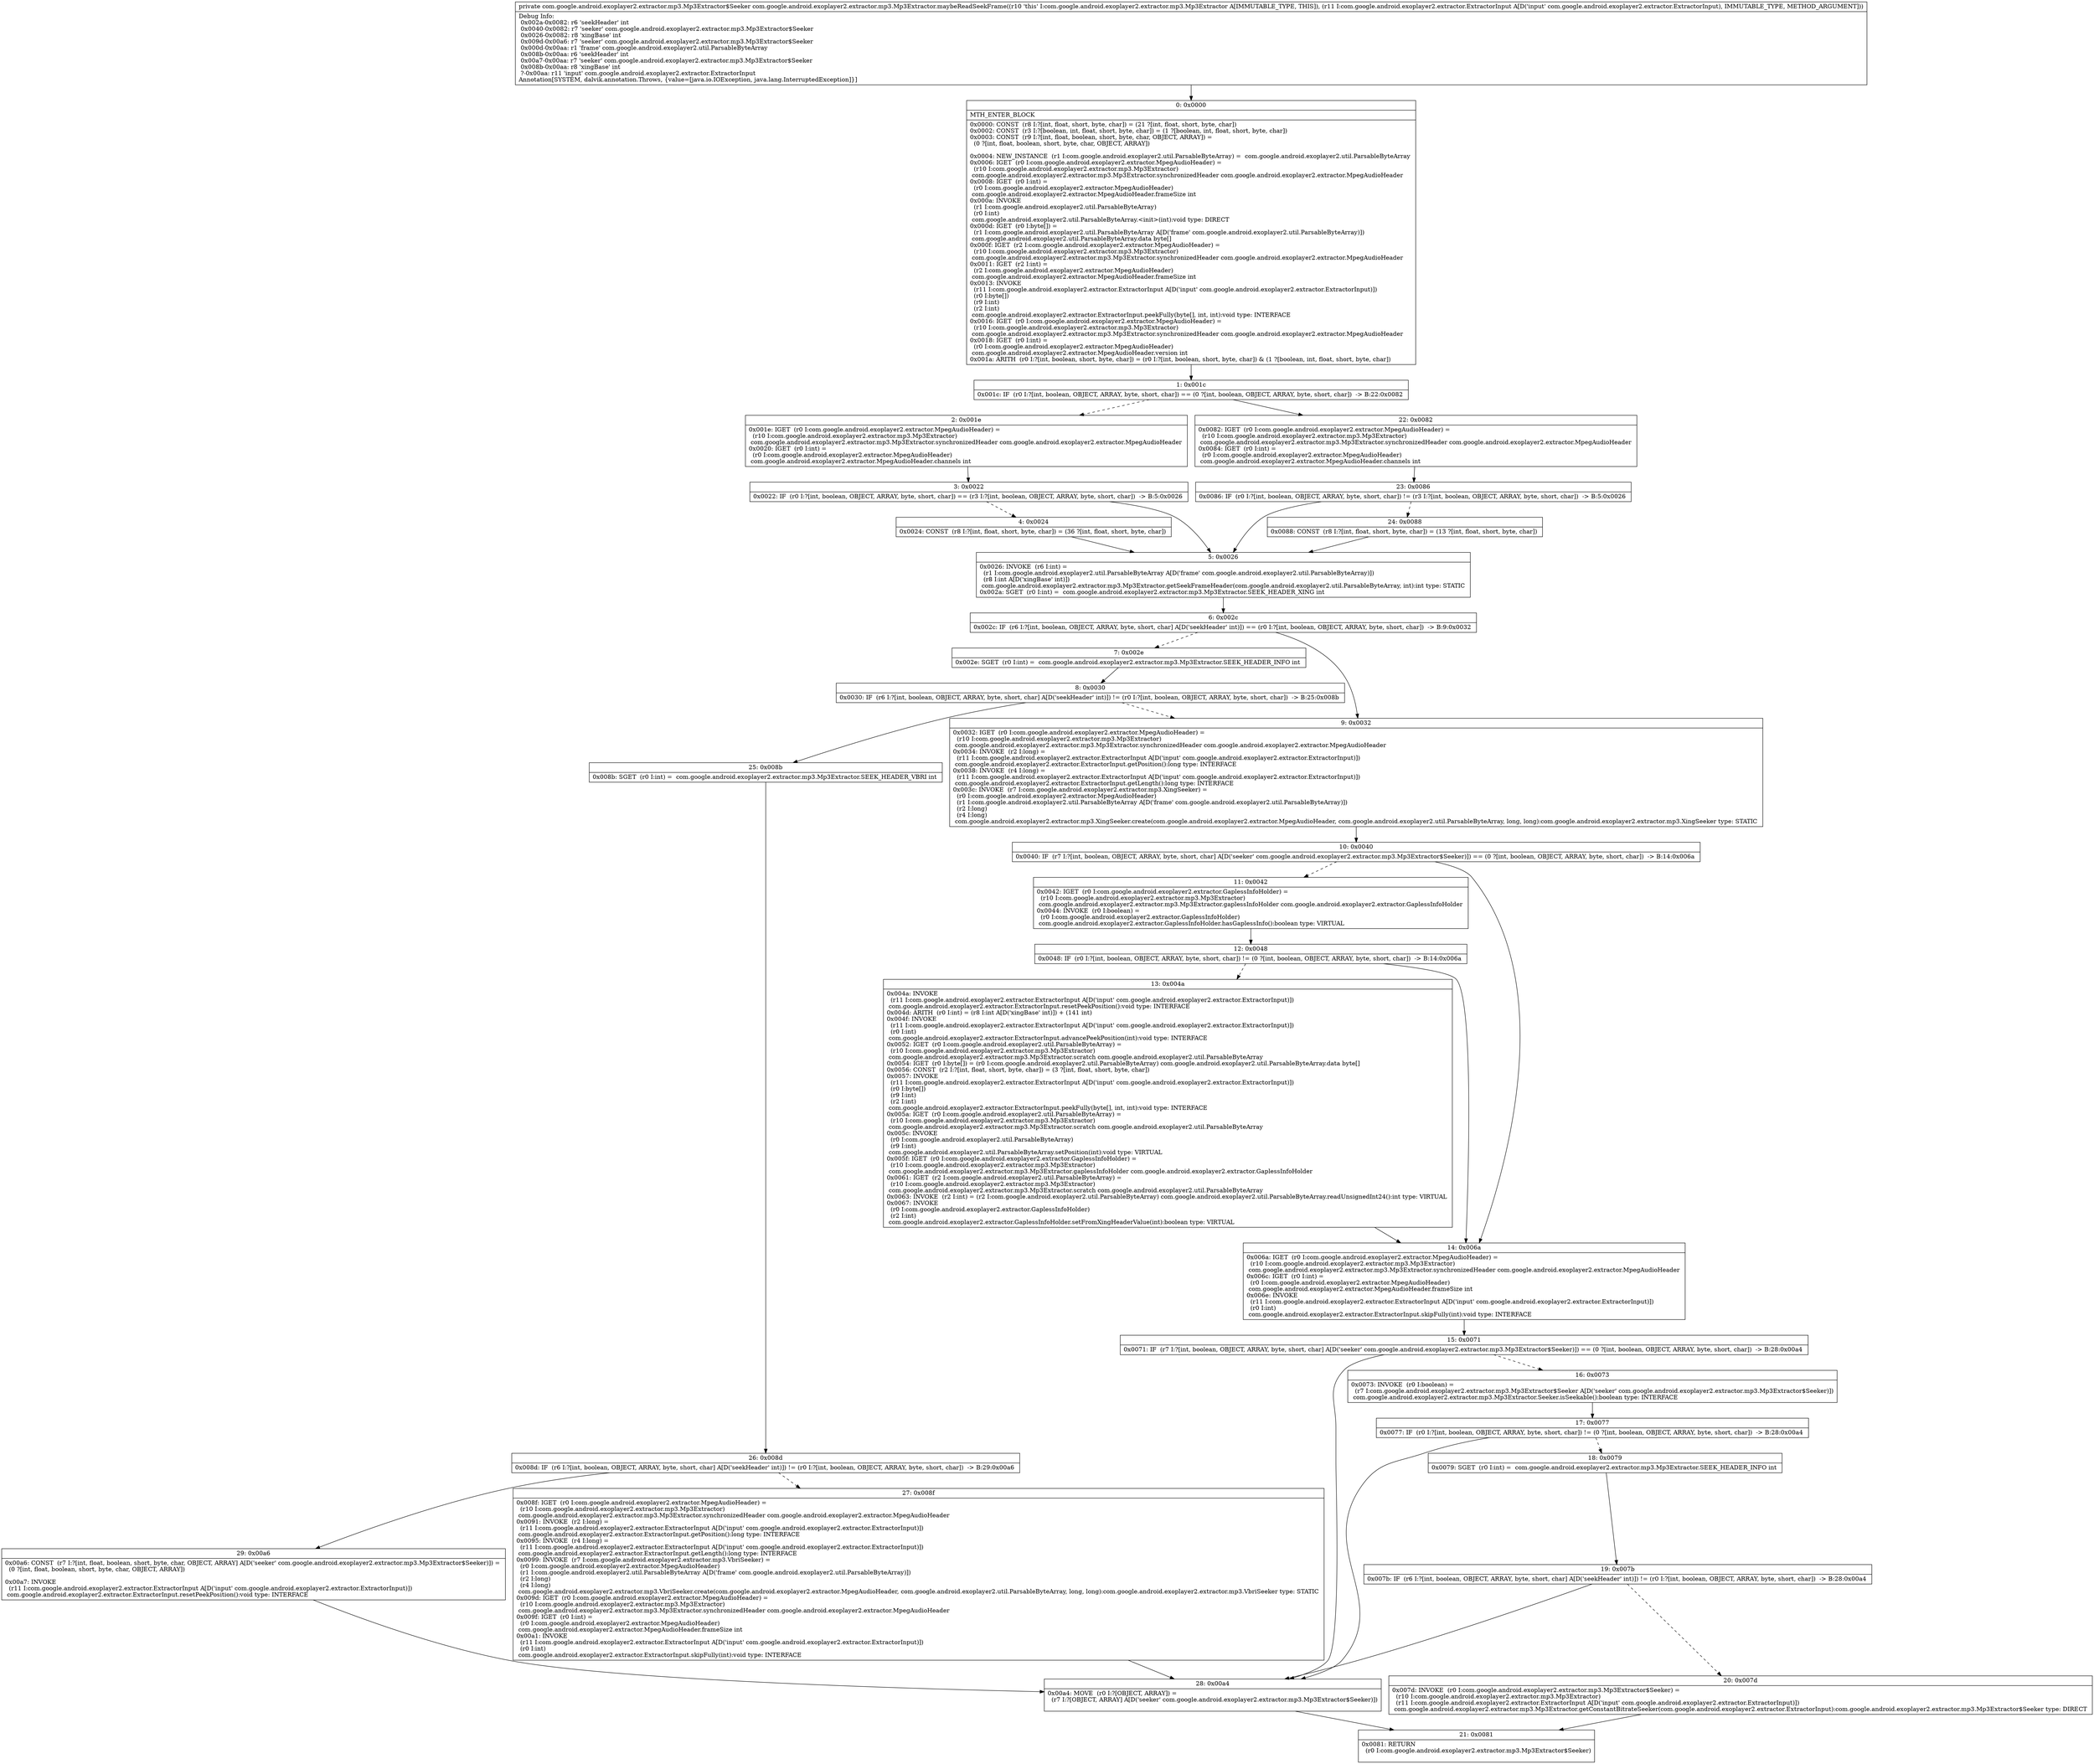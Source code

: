 digraph "CFG forcom.google.android.exoplayer2.extractor.mp3.Mp3Extractor.maybeReadSeekFrame(Lcom\/google\/android\/exoplayer2\/extractor\/ExtractorInput;)Lcom\/google\/android\/exoplayer2\/extractor\/mp3\/Mp3Extractor$Seeker;" {
Node_0 [shape=record,label="{0\:\ 0x0000|MTH_ENTER_BLOCK\l|0x0000: CONST  (r8 I:?[int, float, short, byte, char]) = (21 ?[int, float, short, byte, char]) \l0x0002: CONST  (r3 I:?[boolean, int, float, short, byte, char]) = (1 ?[boolean, int, float, short, byte, char]) \l0x0003: CONST  (r9 I:?[int, float, boolean, short, byte, char, OBJECT, ARRAY]) = \l  (0 ?[int, float, boolean, short, byte, char, OBJECT, ARRAY])\l \l0x0004: NEW_INSTANCE  (r1 I:com.google.android.exoplayer2.util.ParsableByteArray) =  com.google.android.exoplayer2.util.ParsableByteArray \l0x0006: IGET  (r0 I:com.google.android.exoplayer2.extractor.MpegAudioHeader) = \l  (r10 I:com.google.android.exoplayer2.extractor.mp3.Mp3Extractor)\l com.google.android.exoplayer2.extractor.mp3.Mp3Extractor.synchronizedHeader com.google.android.exoplayer2.extractor.MpegAudioHeader \l0x0008: IGET  (r0 I:int) = \l  (r0 I:com.google.android.exoplayer2.extractor.MpegAudioHeader)\l com.google.android.exoplayer2.extractor.MpegAudioHeader.frameSize int \l0x000a: INVOKE  \l  (r1 I:com.google.android.exoplayer2.util.ParsableByteArray)\l  (r0 I:int)\l com.google.android.exoplayer2.util.ParsableByteArray.\<init\>(int):void type: DIRECT \l0x000d: IGET  (r0 I:byte[]) = \l  (r1 I:com.google.android.exoplayer2.util.ParsableByteArray A[D('frame' com.google.android.exoplayer2.util.ParsableByteArray)])\l com.google.android.exoplayer2.util.ParsableByteArray.data byte[] \l0x000f: IGET  (r2 I:com.google.android.exoplayer2.extractor.MpegAudioHeader) = \l  (r10 I:com.google.android.exoplayer2.extractor.mp3.Mp3Extractor)\l com.google.android.exoplayer2.extractor.mp3.Mp3Extractor.synchronizedHeader com.google.android.exoplayer2.extractor.MpegAudioHeader \l0x0011: IGET  (r2 I:int) = \l  (r2 I:com.google.android.exoplayer2.extractor.MpegAudioHeader)\l com.google.android.exoplayer2.extractor.MpegAudioHeader.frameSize int \l0x0013: INVOKE  \l  (r11 I:com.google.android.exoplayer2.extractor.ExtractorInput A[D('input' com.google.android.exoplayer2.extractor.ExtractorInput)])\l  (r0 I:byte[])\l  (r9 I:int)\l  (r2 I:int)\l com.google.android.exoplayer2.extractor.ExtractorInput.peekFully(byte[], int, int):void type: INTERFACE \l0x0016: IGET  (r0 I:com.google.android.exoplayer2.extractor.MpegAudioHeader) = \l  (r10 I:com.google.android.exoplayer2.extractor.mp3.Mp3Extractor)\l com.google.android.exoplayer2.extractor.mp3.Mp3Extractor.synchronizedHeader com.google.android.exoplayer2.extractor.MpegAudioHeader \l0x0018: IGET  (r0 I:int) = \l  (r0 I:com.google.android.exoplayer2.extractor.MpegAudioHeader)\l com.google.android.exoplayer2.extractor.MpegAudioHeader.version int \l0x001a: ARITH  (r0 I:?[int, boolean, short, byte, char]) = (r0 I:?[int, boolean, short, byte, char]) & (1 ?[boolean, int, float, short, byte, char]) \l}"];
Node_1 [shape=record,label="{1\:\ 0x001c|0x001c: IF  (r0 I:?[int, boolean, OBJECT, ARRAY, byte, short, char]) == (0 ?[int, boolean, OBJECT, ARRAY, byte, short, char])  \-\> B:22:0x0082 \l}"];
Node_2 [shape=record,label="{2\:\ 0x001e|0x001e: IGET  (r0 I:com.google.android.exoplayer2.extractor.MpegAudioHeader) = \l  (r10 I:com.google.android.exoplayer2.extractor.mp3.Mp3Extractor)\l com.google.android.exoplayer2.extractor.mp3.Mp3Extractor.synchronizedHeader com.google.android.exoplayer2.extractor.MpegAudioHeader \l0x0020: IGET  (r0 I:int) = \l  (r0 I:com.google.android.exoplayer2.extractor.MpegAudioHeader)\l com.google.android.exoplayer2.extractor.MpegAudioHeader.channels int \l}"];
Node_3 [shape=record,label="{3\:\ 0x0022|0x0022: IF  (r0 I:?[int, boolean, OBJECT, ARRAY, byte, short, char]) == (r3 I:?[int, boolean, OBJECT, ARRAY, byte, short, char])  \-\> B:5:0x0026 \l}"];
Node_4 [shape=record,label="{4\:\ 0x0024|0x0024: CONST  (r8 I:?[int, float, short, byte, char]) = (36 ?[int, float, short, byte, char]) \l}"];
Node_5 [shape=record,label="{5\:\ 0x0026|0x0026: INVOKE  (r6 I:int) = \l  (r1 I:com.google.android.exoplayer2.util.ParsableByteArray A[D('frame' com.google.android.exoplayer2.util.ParsableByteArray)])\l  (r8 I:int A[D('xingBase' int)])\l com.google.android.exoplayer2.extractor.mp3.Mp3Extractor.getSeekFrameHeader(com.google.android.exoplayer2.util.ParsableByteArray, int):int type: STATIC \l0x002a: SGET  (r0 I:int) =  com.google.android.exoplayer2.extractor.mp3.Mp3Extractor.SEEK_HEADER_XING int \l}"];
Node_6 [shape=record,label="{6\:\ 0x002c|0x002c: IF  (r6 I:?[int, boolean, OBJECT, ARRAY, byte, short, char] A[D('seekHeader' int)]) == (r0 I:?[int, boolean, OBJECT, ARRAY, byte, short, char])  \-\> B:9:0x0032 \l}"];
Node_7 [shape=record,label="{7\:\ 0x002e|0x002e: SGET  (r0 I:int) =  com.google.android.exoplayer2.extractor.mp3.Mp3Extractor.SEEK_HEADER_INFO int \l}"];
Node_8 [shape=record,label="{8\:\ 0x0030|0x0030: IF  (r6 I:?[int, boolean, OBJECT, ARRAY, byte, short, char] A[D('seekHeader' int)]) != (r0 I:?[int, boolean, OBJECT, ARRAY, byte, short, char])  \-\> B:25:0x008b \l}"];
Node_9 [shape=record,label="{9\:\ 0x0032|0x0032: IGET  (r0 I:com.google.android.exoplayer2.extractor.MpegAudioHeader) = \l  (r10 I:com.google.android.exoplayer2.extractor.mp3.Mp3Extractor)\l com.google.android.exoplayer2.extractor.mp3.Mp3Extractor.synchronizedHeader com.google.android.exoplayer2.extractor.MpegAudioHeader \l0x0034: INVOKE  (r2 I:long) = \l  (r11 I:com.google.android.exoplayer2.extractor.ExtractorInput A[D('input' com.google.android.exoplayer2.extractor.ExtractorInput)])\l com.google.android.exoplayer2.extractor.ExtractorInput.getPosition():long type: INTERFACE \l0x0038: INVOKE  (r4 I:long) = \l  (r11 I:com.google.android.exoplayer2.extractor.ExtractorInput A[D('input' com.google.android.exoplayer2.extractor.ExtractorInput)])\l com.google.android.exoplayer2.extractor.ExtractorInput.getLength():long type: INTERFACE \l0x003c: INVOKE  (r7 I:com.google.android.exoplayer2.extractor.mp3.XingSeeker) = \l  (r0 I:com.google.android.exoplayer2.extractor.MpegAudioHeader)\l  (r1 I:com.google.android.exoplayer2.util.ParsableByteArray A[D('frame' com.google.android.exoplayer2.util.ParsableByteArray)])\l  (r2 I:long)\l  (r4 I:long)\l com.google.android.exoplayer2.extractor.mp3.XingSeeker.create(com.google.android.exoplayer2.extractor.MpegAudioHeader, com.google.android.exoplayer2.util.ParsableByteArray, long, long):com.google.android.exoplayer2.extractor.mp3.XingSeeker type: STATIC \l}"];
Node_10 [shape=record,label="{10\:\ 0x0040|0x0040: IF  (r7 I:?[int, boolean, OBJECT, ARRAY, byte, short, char] A[D('seeker' com.google.android.exoplayer2.extractor.mp3.Mp3Extractor$Seeker)]) == (0 ?[int, boolean, OBJECT, ARRAY, byte, short, char])  \-\> B:14:0x006a \l}"];
Node_11 [shape=record,label="{11\:\ 0x0042|0x0042: IGET  (r0 I:com.google.android.exoplayer2.extractor.GaplessInfoHolder) = \l  (r10 I:com.google.android.exoplayer2.extractor.mp3.Mp3Extractor)\l com.google.android.exoplayer2.extractor.mp3.Mp3Extractor.gaplessInfoHolder com.google.android.exoplayer2.extractor.GaplessInfoHolder \l0x0044: INVOKE  (r0 I:boolean) = \l  (r0 I:com.google.android.exoplayer2.extractor.GaplessInfoHolder)\l com.google.android.exoplayer2.extractor.GaplessInfoHolder.hasGaplessInfo():boolean type: VIRTUAL \l}"];
Node_12 [shape=record,label="{12\:\ 0x0048|0x0048: IF  (r0 I:?[int, boolean, OBJECT, ARRAY, byte, short, char]) != (0 ?[int, boolean, OBJECT, ARRAY, byte, short, char])  \-\> B:14:0x006a \l}"];
Node_13 [shape=record,label="{13\:\ 0x004a|0x004a: INVOKE  \l  (r11 I:com.google.android.exoplayer2.extractor.ExtractorInput A[D('input' com.google.android.exoplayer2.extractor.ExtractorInput)])\l com.google.android.exoplayer2.extractor.ExtractorInput.resetPeekPosition():void type: INTERFACE \l0x004d: ARITH  (r0 I:int) = (r8 I:int A[D('xingBase' int)]) + (141 int) \l0x004f: INVOKE  \l  (r11 I:com.google.android.exoplayer2.extractor.ExtractorInput A[D('input' com.google.android.exoplayer2.extractor.ExtractorInput)])\l  (r0 I:int)\l com.google.android.exoplayer2.extractor.ExtractorInput.advancePeekPosition(int):void type: INTERFACE \l0x0052: IGET  (r0 I:com.google.android.exoplayer2.util.ParsableByteArray) = \l  (r10 I:com.google.android.exoplayer2.extractor.mp3.Mp3Extractor)\l com.google.android.exoplayer2.extractor.mp3.Mp3Extractor.scratch com.google.android.exoplayer2.util.ParsableByteArray \l0x0054: IGET  (r0 I:byte[]) = (r0 I:com.google.android.exoplayer2.util.ParsableByteArray) com.google.android.exoplayer2.util.ParsableByteArray.data byte[] \l0x0056: CONST  (r2 I:?[int, float, short, byte, char]) = (3 ?[int, float, short, byte, char]) \l0x0057: INVOKE  \l  (r11 I:com.google.android.exoplayer2.extractor.ExtractorInput A[D('input' com.google.android.exoplayer2.extractor.ExtractorInput)])\l  (r0 I:byte[])\l  (r9 I:int)\l  (r2 I:int)\l com.google.android.exoplayer2.extractor.ExtractorInput.peekFully(byte[], int, int):void type: INTERFACE \l0x005a: IGET  (r0 I:com.google.android.exoplayer2.util.ParsableByteArray) = \l  (r10 I:com.google.android.exoplayer2.extractor.mp3.Mp3Extractor)\l com.google.android.exoplayer2.extractor.mp3.Mp3Extractor.scratch com.google.android.exoplayer2.util.ParsableByteArray \l0x005c: INVOKE  \l  (r0 I:com.google.android.exoplayer2.util.ParsableByteArray)\l  (r9 I:int)\l com.google.android.exoplayer2.util.ParsableByteArray.setPosition(int):void type: VIRTUAL \l0x005f: IGET  (r0 I:com.google.android.exoplayer2.extractor.GaplessInfoHolder) = \l  (r10 I:com.google.android.exoplayer2.extractor.mp3.Mp3Extractor)\l com.google.android.exoplayer2.extractor.mp3.Mp3Extractor.gaplessInfoHolder com.google.android.exoplayer2.extractor.GaplessInfoHolder \l0x0061: IGET  (r2 I:com.google.android.exoplayer2.util.ParsableByteArray) = \l  (r10 I:com.google.android.exoplayer2.extractor.mp3.Mp3Extractor)\l com.google.android.exoplayer2.extractor.mp3.Mp3Extractor.scratch com.google.android.exoplayer2.util.ParsableByteArray \l0x0063: INVOKE  (r2 I:int) = (r2 I:com.google.android.exoplayer2.util.ParsableByteArray) com.google.android.exoplayer2.util.ParsableByteArray.readUnsignedInt24():int type: VIRTUAL \l0x0067: INVOKE  \l  (r0 I:com.google.android.exoplayer2.extractor.GaplessInfoHolder)\l  (r2 I:int)\l com.google.android.exoplayer2.extractor.GaplessInfoHolder.setFromXingHeaderValue(int):boolean type: VIRTUAL \l}"];
Node_14 [shape=record,label="{14\:\ 0x006a|0x006a: IGET  (r0 I:com.google.android.exoplayer2.extractor.MpegAudioHeader) = \l  (r10 I:com.google.android.exoplayer2.extractor.mp3.Mp3Extractor)\l com.google.android.exoplayer2.extractor.mp3.Mp3Extractor.synchronizedHeader com.google.android.exoplayer2.extractor.MpegAudioHeader \l0x006c: IGET  (r0 I:int) = \l  (r0 I:com.google.android.exoplayer2.extractor.MpegAudioHeader)\l com.google.android.exoplayer2.extractor.MpegAudioHeader.frameSize int \l0x006e: INVOKE  \l  (r11 I:com.google.android.exoplayer2.extractor.ExtractorInput A[D('input' com.google.android.exoplayer2.extractor.ExtractorInput)])\l  (r0 I:int)\l com.google.android.exoplayer2.extractor.ExtractorInput.skipFully(int):void type: INTERFACE \l}"];
Node_15 [shape=record,label="{15\:\ 0x0071|0x0071: IF  (r7 I:?[int, boolean, OBJECT, ARRAY, byte, short, char] A[D('seeker' com.google.android.exoplayer2.extractor.mp3.Mp3Extractor$Seeker)]) == (0 ?[int, boolean, OBJECT, ARRAY, byte, short, char])  \-\> B:28:0x00a4 \l}"];
Node_16 [shape=record,label="{16\:\ 0x0073|0x0073: INVOKE  (r0 I:boolean) = \l  (r7 I:com.google.android.exoplayer2.extractor.mp3.Mp3Extractor$Seeker A[D('seeker' com.google.android.exoplayer2.extractor.mp3.Mp3Extractor$Seeker)])\l com.google.android.exoplayer2.extractor.mp3.Mp3Extractor.Seeker.isSeekable():boolean type: INTERFACE \l}"];
Node_17 [shape=record,label="{17\:\ 0x0077|0x0077: IF  (r0 I:?[int, boolean, OBJECT, ARRAY, byte, short, char]) != (0 ?[int, boolean, OBJECT, ARRAY, byte, short, char])  \-\> B:28:0x00a4 \l}"];
Node_18 [shape=record,label="{18\:\ 0x0079|0x0079: SGET  (r0 I:int) =  com.google.android.exoplayer2.extractor.mp3.Mp3Extractor.SEEK_HEADER_INFO int \l}"];
Node_19 [shape=record,label="{19\:\ 0x007b|0x007b: IF  (r6 I:?[int, boolean, OBJECT, ARRAY, byte, short, char] A[D('seekHeader' int)]) != (r0 I:?[int, boolean, OBJECT, ARRAY, byte, short, char])  \-\> B:28:0x00a4 \l}"];
Node_20 [shape=record,label="{20\:\ 0x007d|0x007d: INVOKE  (r0 I:com.google.android.exoplayer2.extractor.mp3.Mp3Extractor$Seeker) = \l  (r10 I:com.google.android.exoplayer2.extractor.mp3.Mp3Extractor)\l  (r11 I:com.google.android.exoplayer2.extractor.ExtractorInput A[D('input' com.google.android.exoplayer2.extractor.ExtractorInput)])\l com.google.android.exoplayer2.extractor.mp3.Mp3Extractor.getConstantBitrateSeeker(com.google.android.exoplayer2.extractor.ExtractorInput):com.google.android.exoplayer2.extractor.mp3.Mp3Extractor$Seeker type: DIRECT \l}"];
Node_21 [shape=record,label="{21\:\ 0x0081|0x0081: RETURN  \l  (r0 I:com.google.android.exoplayer2.extractor.mp3.Mp3Extractor$Seeker)\l \l}"];
Node_22 [shape=record,label="{22\:\ 0x0082|0x0082: IGET  (r0 I:com.google.android.exoplayer2.extractor.MpegAudioHeader) = \l  (r10 I:com.google.android.exoplayer2.extractor.mp3.Mp3Extractor)\l com.google.android.exoplayer2.extractor.mp3.Mp3Extractor.synchronizedHeader com.google.android.exoplayer2.extractor.MpegAudioHeader \l0x0084: IGET  (r0 I:int) = \l  (r0 I:com.google.android.exoplayer2.extractor.MpegAudioHeader)\l com.google.android.exoplayer2.extractor.MpegAudioHeader.channels int \l}"];
Node_23 [shape=record,label="{23\:\ 0x0086|0x0086: IF  (r0 I:?[int, boolean, OBJECT, ARRAY, byte, short, char]) != (r3 I:?[int, boolean, OBJECT, ARRAY, byte, short, char])  \-\> B:5:0x0026 \l}"];
Node_24 [shape=record,label="{24\:\ 0x0088|0x0088: CONST  (r8 I:?[int, float, short, byte, char]) = (13 ?[int, float, short, byte, char]) \l}"];
Node_25 [shape=record,label="{25\:\ 0x008b|0x008b: SGET  (r0 I:int) =  com.google.android.exoplayer2.extractor.mp3.Mp3Extractor.SEEK_HEADER_VBRI int \l}"];
Node_26 [shape=record,label="{26\:\ 0x008d|0x008d: IF  (r6 I:?[int, boolean, OBJECT, ARRAY, byte, short, char] A[D('seekHeader' int)]) != (r0 I:?[int, boolean, OBJECT, ARRAY, byte, short, char])  \-\> B:29:0x00a6 \l}"];
Node_27 [shape=record,label="{27\:\ 0x008f|0x008f: IGET  (r0 I:com.google.android.exoplayer2.extractor.MpegAudioHeader) = \l  (r10 I:com.google.android.exoplayer2.extractor.mp3.Mp3Extractor)\l com.google.android.exoplayer2.extractor.mp3.Mp3Extractor.synchronizedHeader com.google.android.exoplayer2.extractor.MpegAudioHeader \l0x0091: INVOKE  (r2 I:long) = \l  (r11 I:com.google.android.exoplayer2.extractor.ExtractorInput A[D('input' com.google.android.exoplayer2.extractor.ExtractorInput)])\l com.google.android.exoplayer2.extractor.ExtractorInput.getPosition():long type: INTERFACE \l0x0095: INVOKE  (r4 I:long) = \l  (r11 I:com.google.android.exoplayer2.extractor.ExtractorInput A[D('input' com.google.android.exoplayer2.extractor.ExtractorInput)])\l com.google.android.exoplayer2.extractor.ExtractorInput.getLength():long type: INTERFACE \l0x0099: INVOKE  (r7 I:com.google.android.exoplayer2.extractor.mp3.VbriSeeker) = \l  (r0 I:com.google.android.exoplayer2.extractor.MpegAudioHeader)\l  (r1 I:com.google.android.exoplayer2.util.ParsableByteArray A[D('frame' com.google.android.exoplayer2.util.ParsableByteArray)])\l  (r2 I:long)\l  (r4 I:long)\l com.google.android.exoplayer2.extractor.mp3.VbriSeeker.create(com.google.android.exoplayer2.extractor.MpegAudioHeader, com.google.android.exoplayer2.util.ParsableByteArray, long, long):com.google.android.exoplayer2.extractor.mp3.VbriSeeker type: STATIC \l0x009d: IGET  (r0 I:com.google.android.exoplayer2.extractor.MpegAudioHeader) = \l  (r10 I:com.google.android.exoplayer2.extractor.mp3.Mp3Extractor)\l com.google.android.exoplayer2.extractor.mp3.Mp3Extractor.synchronizedHeader com.google.android.exoplayer2.extractor.MpegAudioHeader \l0x009f: IGET  (r0 I:int) = \l  (r0 I:com.google.android.exoplayer2.extractor.MpegAudioHeader)\l com.google.android.exoplayer2.extractor.MpegAudioHeader.frameSize int \l0x00a1: INVOKE  \l  (r11 I:com.google.android.exoplayer2.extractor.ExtractorInput A[D('input' com.google.android.exoplayer2.extractor.ExtractorInput)])\l  (r0 I:int)\l com.google.android.exoplayer2.extractor.ExtractorInput.skipFully(int):void type: INTERFACE \l}"];
Node_28 [shape=record,label="{28\:\ 0x00a4|0x00a4: MOVE  (r0 I:?[OBJECT, ARRAY]) = \l  (r7 I:?[OBJECT, ARRAY] A[D('seeker' com.google.android.exoplayer2.extractor.mp3.Mp3Extractor$Seeker)])\l \l}"];
Node_29 [shape=record,label="{29\:\ 0x00a6|0x00a6: CONST  (r7 I:?[int, float, boolean, short, byte, char, OBJECT, ARRAY] A[D('seeker' com.google.android.exoplayer2.extractor.mp3.Mp3Extractor$Seeker)]) = \l  (0 ?[int, float, boolean, short, byte, char, OBJECT, ARRAY])\l \l0x00a7: INVOKE  \l  (r11 I:com.google.android.exoplayer2.extractor.ExtractorInput A[D('input' com.google.android.exoplayer2.extractor.ExtractorInput)])\l com.google.android.exoplayer2.extractor.ExtractorInput.resetPeekPosition():void type: INTERFACE \l}"];
MethodNode[shape=record,label="{private com.google.android.exoplayer2.extractor.mp3.Mp3Extractor$Seeker com.google.android.exoplayer2.extractor.mp3.Mp3Extractor.maybeReadSeekFrame((r10 'this' I:com.google.android.exoplayer2.extractor.mp3.Mp3Extractor A[IMMUTABLE_TYPE, THIS]), (r11 I:com.google.android.exoplayer2.extractor.ExtractorInput A[D('input' com.google.android.exoplayer2.extractor.ExtractorInput), IMMUTABLE_TYPE, METHOD_ARGUMENT]))  | Debug Info:\l  0x002a\-0x0082: r6 'seekHeader' int\l  0x0040\-0x0082: r7 'seeker' com.google.android.exoplayer2.extractor.mp3.Mp3Extractor$Seeker\l  0x0026\-0x0082: r8 'xingBase' int\l  0x009d\-0x00a6: r7 'seeker' com.google.android.exoplayer2.extractor.mp3.Mp3Extractor$Seeker\l  0x000d\-0x00aa: r1 'frame' com.google.android.exoplayer2.util.ParsableByteArray\l  0x008b\-0x00aa: r6 'seekHeader' int\l  0x00a7\-0x00aa: r7 'seeker' com.google.android.exoplayer2.extractor.mp3.Mp3Extractor$Seeker\l  0x008b\-0x00aa: r8 'xingBase' int\l  ?\-0x00aa: r11 'input' com.google.android.exoplayer2.extractor.ExtractorInput\lAnnotation[SYSTEM, dalvik.annotation.Throws, \{value=[java.io.IOException, java.lang.InterruptedException]\}]\l}"];
MethodNode -> Node_0;
Node_0 -> Node_1;
Node_1 -> Node_2[style=dashed];
Node_1 -> Node_22;
Node_2 -> Node_3;
Node_3 -> Node_4[style=dashed];
Node_3 -> Node_5;
Node_4 -> Node_5;
Node_5 -> Node_6;
Node_6 -> Node_7[style=dashed];
Node_6 -> Node_9;
Node_7 -> Node_8;
Node_8 -> Node_9[style=dashed];
Node_8 -> Node_25;
Node_9 -> Node_10;
Node_10 -> Node_11[style=dashed];
Node_10 -> Node_14;
Node_11 -> Node_12;
Node_12 -> Node_13[style=dashed];
Node_12 -> Node_14;
Node_13 -> Node_14;
Node_14 -> Node_15;
Node_15 -> Node_16[style=dashed];
Node_15 -> Node_28;
Node_16 -> Node_17;
Node_17 -> Node_18[style=dashed];
Node_17 -> Node_28;
Node_18 -> Node_19;
Node_19 -> Node_20[style=dashed];
Node_19 -> Node_28;
Node_20 -> Node_21;
Node_22 -> Node_23;
Node_23 -> Node_5;
Node_23 -> Node_24[style=dashed];
Node_24 -> Node_5;
Node_25 -> Node_26;
Node_26 -> Node_27[style=dashed];
Node_26 -> Node_29;
Node_27 -> Node_28;
Node_28 -> Node_21;
Node_29 -> Node_28;
}

